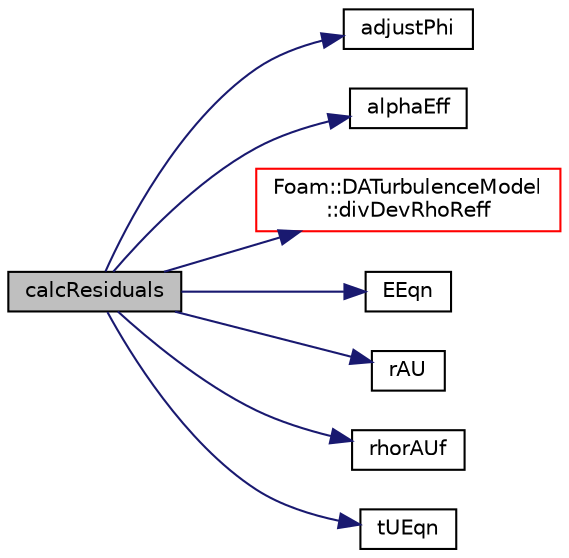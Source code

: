 digraph "calcResiduals"
{
  bgcolor="transparent";
  edge [fontname="Helvetica",fontsize="10",labelfontname="Helvetica",labelfontsize="10"];
  node [fontname="Helvetica",fontsize="10",shape=record];
  rankdir="LR";
  Node23 [label="calcResiduals",height=0.2,width=0.4,color="black", fillcolor="grey75", style="filled", fontcolor="black"];
  Node23 -> Node24 [color="midnightblue",fontsize="10",style="solid",fontname="Helvetica"];
  Node24 [label="adjustPhi",height=0.2,width=0.4,color="black",URL="$pEqnSimple_8H.html#a2763a4e809e5ae1f9caf5fb4bc42a66e"];
  Node23 -> Node25 [color="midnightblue",fontsize="10",style="solid",fontname="Helvetica"];
  Node25 [label="alphaEff",height=0.2,width=0.4,color="black",URL="$TEqnSimpleT_8H.html#ad145252fff6dd3b727ad3f1641750383"];
  Node23 -> Node26 [color="midnightblue",fontsize="10",style="solid",fontname="Helvetica"];
  Node26 [label="Foam::DATurbulenceModel\l::divDevRhoReff",height=0.2,width=0.4,color="red",URL="$classFoam_1_1DATurbulenceModel.html#a0c7033497464f2d4fd1241104e55bc51",tooltip="divDev terms "];
  Node23 -> Node29 [color="midnightblue",fontsize="10",style="solid",fontname="Helvetica"];
  Node29 [label="EEqn",height=0.2,width=0.4,color="black",URL="$EEqnRhoSimpleC_8H.html#ad6fb53c980fcf1747064d331735299bc"];
  Node23 -> Node30 [color="midnightblue",fontsize="10",style="solid",fontname="Helvetica"];
  Node30 [label="rAU",height=0.2,width=0.4,color="black",URL="$pEqnRhoSimpleC_8H.html#a4ae3ff6f0732a8a206a641d7ff2d9f7d"];
  Node23 -> Node31 [color="midnightblue",fontsize="10",style="solid",fontname="Helvetica"];
  Node31 [label="rhorAUf",height=0.2,width=0.4,color="black",URL="$pEqnRhoSimple_8H.html#afd8c4e61a2e39cb5143264971d9c72b8"];
  Node23 -> Node32 [color="midnightblue",fontsize="10",style="solid",fontname="Helvetica"];
  Node32 [label="tUEqn",height=0.2,width=0.4,color="black",URL="$UEqnRhoSimpleC_8H.html#a9049e0a4ec4ba05187c2c500ad21958a"];
}
